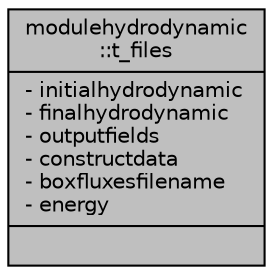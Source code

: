 digraph "modulehydrodynamic::t_files"
{
 // LATEX_PDF_SIZE
  edge [fontname="Helvetica",fontsize="10",labelfontname="Helvetica",labelfontsize="10"];
  node [fontname="Helvetica",fontsize="10",shape=record];
  Node1 [label="{modulehydrodynamic\l::t_files\n|- initialhydrodynamic\l- finalhydrodynamic\l- outputfields\l- constructdata\l- boxfluxesfilename\l- energy\l|}",height=0.2,width=0.4,color="black", fillcolor="grey75", style="filled", fontcolor="black",tooltip=" "];
}
